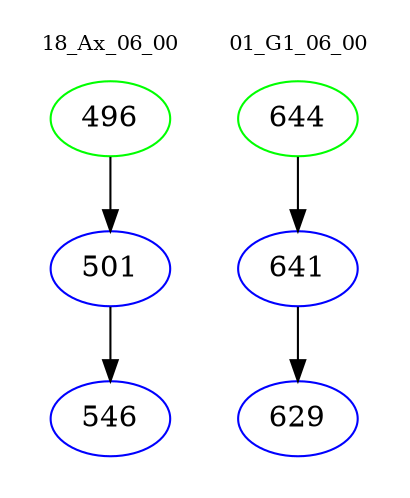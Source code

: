 digraph{
subgraph cluster_0 {
color = white
label = "18_Ax_06_00";
fontsize=10;
T0_496 [label="496", color="green"]
T0_496 -> T0_501 [color="black"]
T0_501 [label="501", color="blue"]
T0_501 -> T0_546 [color="black"]
T0_546 [label="546", color="blue"]
}
subgraph cluster_1 {
color = white
label = "01_G1_06_00";
fontsize=10;
T1_644 [label="644", color="green"]
T1_644 -> T1_641 [color="black"]
T1_641 [label="641", color="blue"]
T1_641 -> T1_629 [color="black"]
T1_629 [label="629", color="blue"]
}
}
